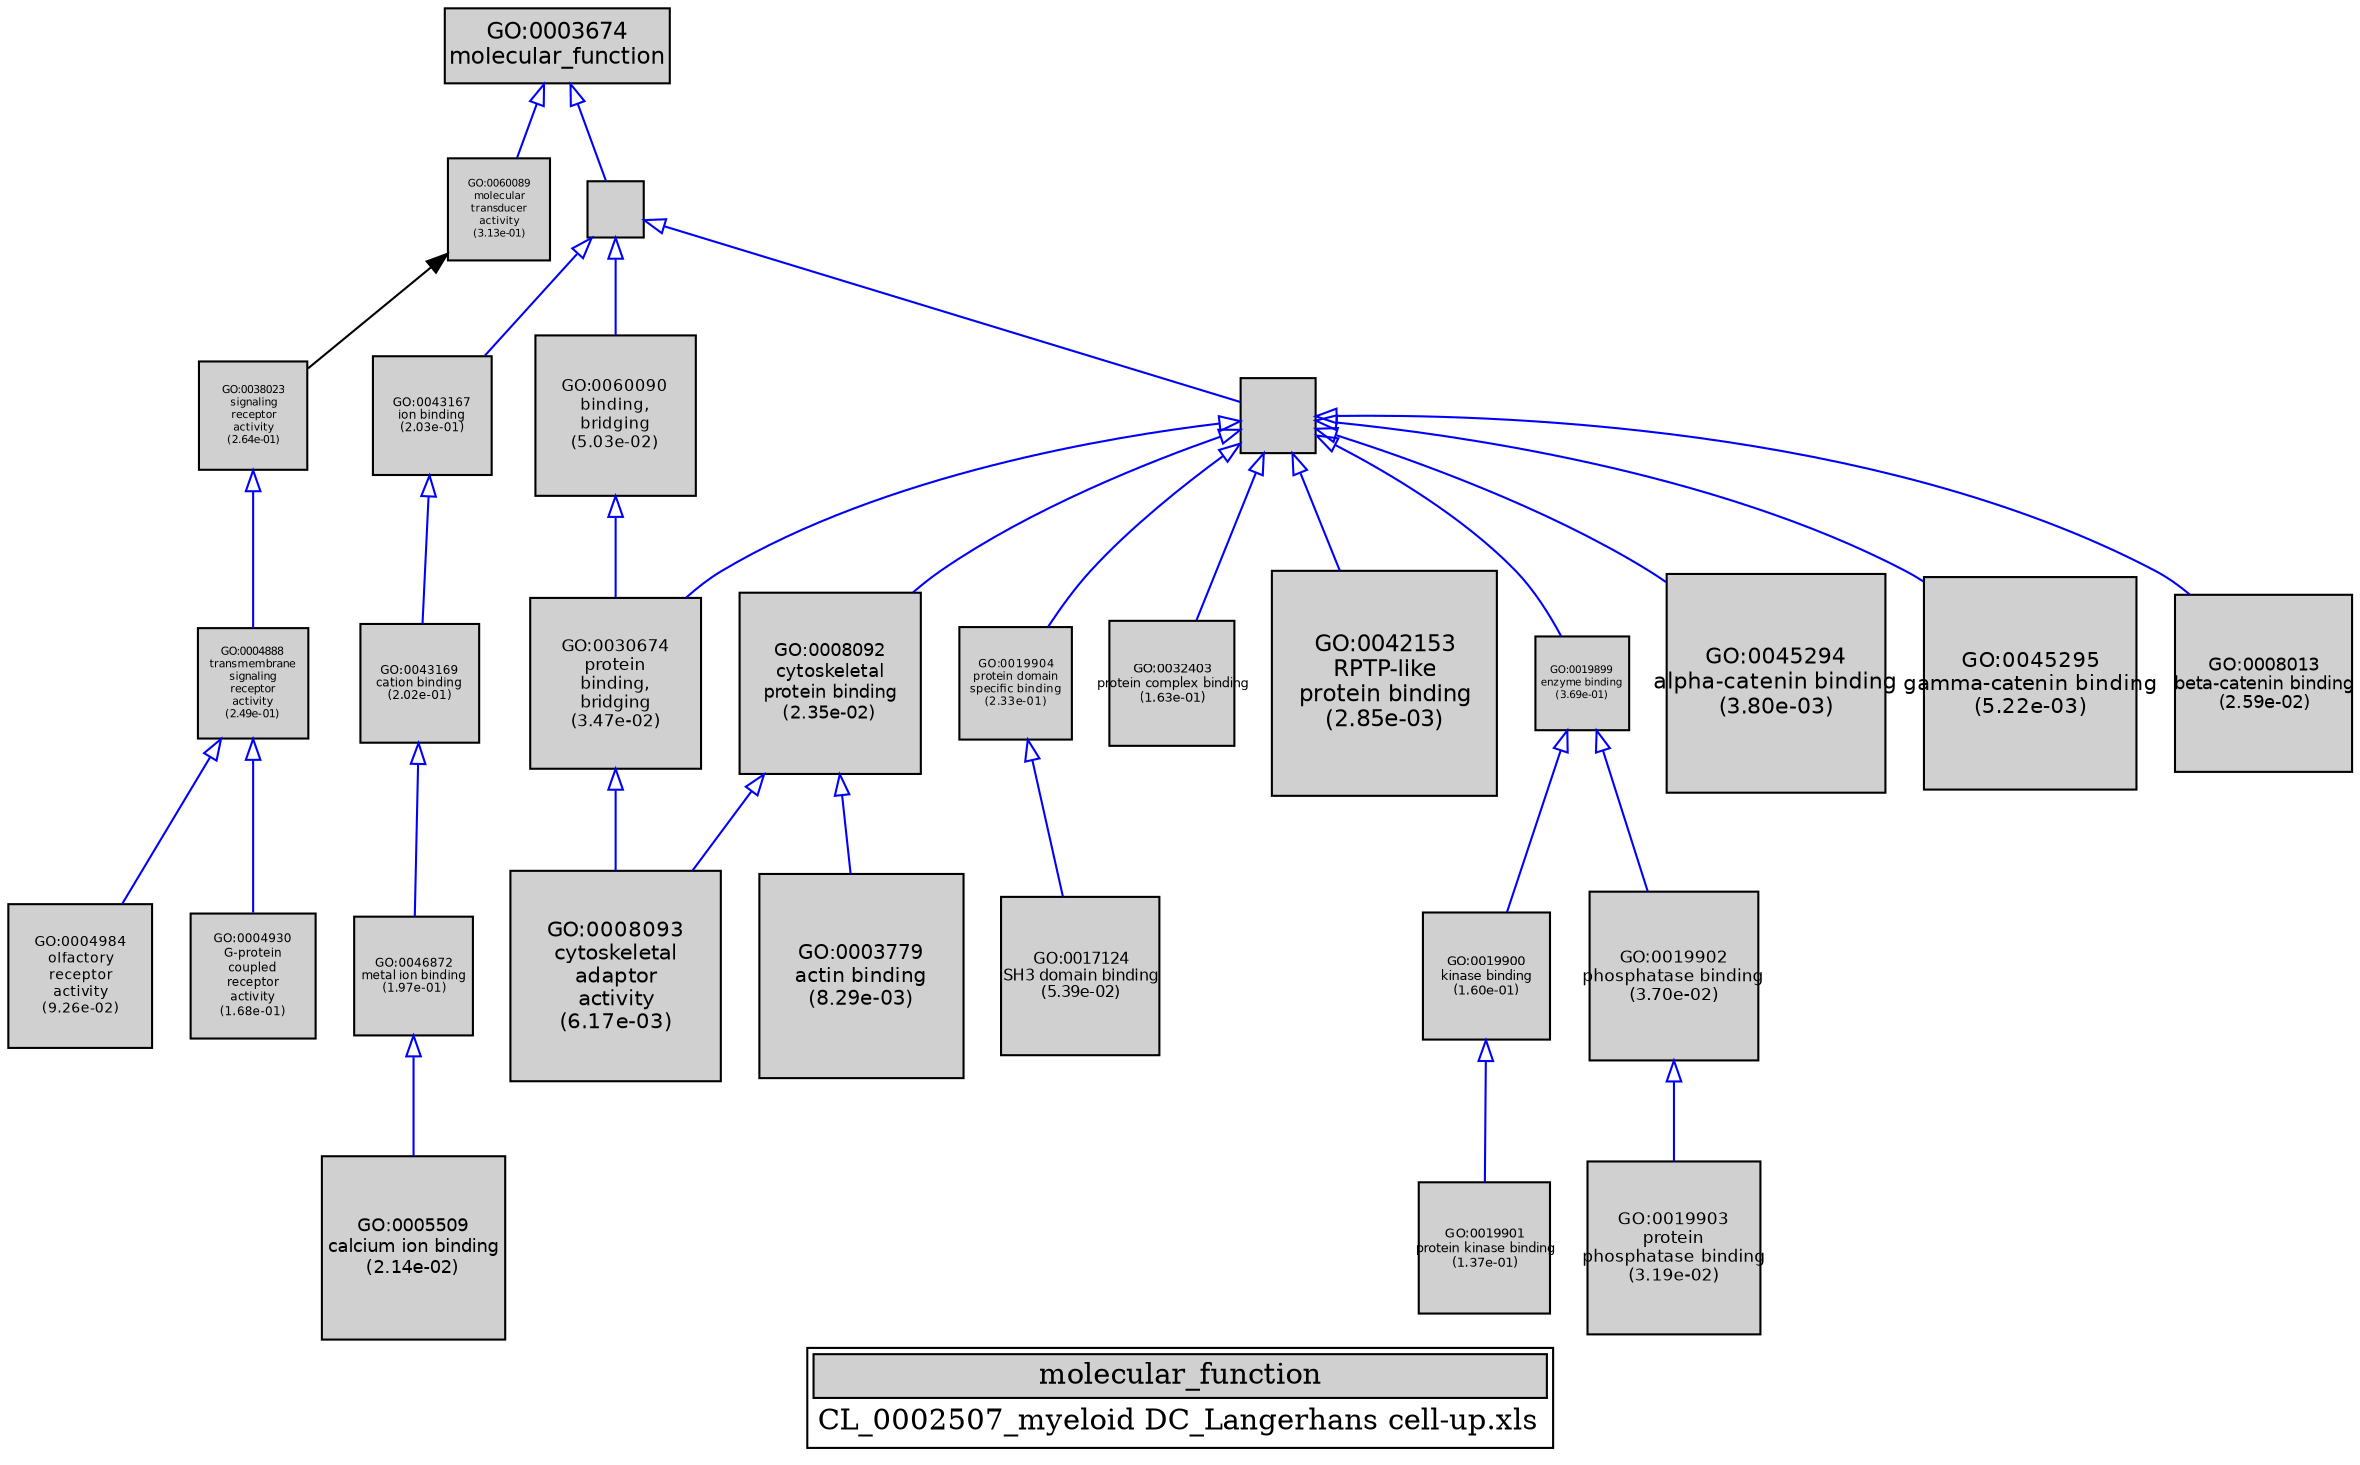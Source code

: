 digraph "molecular_function" {
graph [ bgcolor = "#FFFFFF", label = <<TABLE COLOR="black" BGCOLOR="white"><TR><TD COLSPAN="2" BGCOLOR="#D0D0D0"><FONT COLOR="black">molecular_function</FONT></TD></TR><TR><TD BORDER="0">CL_0002507_myeloid DC_Langerhans cell-up.xls</TD></TR></TABLE>> ];
node [ fontname = "Helvetica" ];

subgraph "nodes" {

node [ style = "filled", fixedsize = "true", width = 1, shape = "box", fontsize = 9, fillcolor = "#D0D0D0", fontcolor = "black", color = "black" ];

"GO:0042153" [ URL = "#GO:0042153", label = <<TABLE BORDER="0"><TR><TD>GO:0042153<BR/>RPTP-like<BR/>protein binding<BR/>(2.85e-03)</TD></TR></TABLE>>, width = 1.5, shape = "box", fontsize = 10.8, height = 1.5 ];
"GO:0019899" [ URL = "#GO:0019899", label = <<TABLE BORDER="0"><TR><TD>GO:0019899<BR/>enzyme binding<BR/>(3.69e-01)</TD></TR></TABLE>>, width = 0.625517094388, shape = "box", fontsize = 5.0, height = 0.625517094388 ];
"GO:0038023" [ URL = "#GO:0038023", label = <<TABLE BORDER="0"><TR><TD>GO:0038023<BR/>signaling<BR/>receptor<BR/>activity<BR/>(2.64e-01)</TD></TR></TABLE>>, width = 0.720225741764, shape = "box", fontsize = 5.1856253407, height = 0.720225741764 ];
"GO:0019900" [ URL = "#GO:0019900", label = <<TABLE BORDER="0"><TR><TD>GO:0019900<BR/>kinase binding<BR/>(1.60e-01)</TD></TR></TABLE>>, width = 0.842860092016, shape = "box", fontsize = 6.06859266251, height = 0.842860092016 ];
"GO:0046872" [ URL = "#GO:0046872", label = <<TABLE BORDER="0"><TR><TD>GO:0046872<BR/>metal ion binding<BR/>(1.97e-01)</TD></TR></TABLE>>, width = 0.794532501745, shape = "box", fontsize = 5.72063401256, height = 0.794532501745 ];
"GO:0019903" [ URL = "#GO:0019903", label = <<TABLE BORDER="0"><TR><TD>GO:0019903<BR/>protein<BR/>phosphatase binding<BR/>(3.19e-02)</TD></TR></TABLE>>, width = 1.15186846431, shape = "box", fontsize = 8.29345294304, height = 1.15186846431 ];
"GO:0003779" [ URL = "#GO:0003779", label = <<TABLE BORDER="0"><TR><TD>GO:0003779<BR/>actin binding<BR/>(8.29e-03)</TD></TR></TABLE>>, width = 1.35723529028, shape = "box", fontsize = 9.77209409001, height = 1.35723529028 ];
"GO:0030674" [ URL = "#GO:0030674", label = <<TABLE BORDER="0"><TR><TD>GO:0030674<BR/>protein<BR/>binding,<BR/>bridging<BR/>(3.47e-02)</TD></TR></TABLE>>, width = 1.13795655177, shape = "box", fontsize = 8.19328717272, height = 1.13795655177 ];
"GO:0004984" [ URL = "#GO:0004984", label = <<TABLE BORDER="0"><TR><TD>GO:0004984<BR/>olfactory<BR/>receptor<BR/>activity<BR/>(9.26e-02)</TD></TR></TABLE>>, width = 0.958900691216, shape = "box", fontsize = 6.90408497675, height = 0.958900691216 ];
"GO:0043169" [ URL = "#GO:0043169", label = <<TABLE BORDER="0"><TR><TD>GO:0043169<BR/>cation binding<BR/>(2.02e-01)</TD></TR></TABLE>>, width = 0.788466259091, shape = "box", fontsize = 5.67695706546, height = 0.788466259091 ];
"GO:0005509" [ URL = "#GO:0005509", label = <<TABLE BORDER="0"><TR><TD>GO:0005509<BR/>calcium ion binding<BR/>(2.14e-02)</TD></TR></TABLE>>, width = 1.21604593012, shape = "box", fontsize = 8.75553069687, height = 1.21604593012 ];
"GO:0060090" [ URL = "#GO:0060090", label = <<TABLE BORDER="0"><TR><TD>GO:0060090<BR/>binding,<BR/>bridging<BR/>(5.03e-02)</TD></TR></TABLE>>, width = 1.07381137608, shape = "box", fontsize = 7.7314419078, height = 1.07381137608 ];
"GO:0017124" [ URL = "#GO:0017124", label = <<TABLE BORDER="0"><TR><TD>GO:0017124<BR/>SH3 domain binding<BR/>(5.39e-02)</TD></TR></TABLE>>, width = 1.06130912813, shape = "box", fontsize = 7.64142572255, height = 1.06130912813 ];
"GO:0003674" [ URL = "#GO:0003674", label = <<TABLE BORDER="0"><TR><TD>GO:0003674<BR/>molecular_function</TD></TR></TABLE>>, width = 1.5, shape = "box", fontsize = 10.8 ];
"GO:0060089" [ URL = "#GO:0060089", label = <<TABLE BORDER="0"><TR><TD>GO:0060089<BR/>molecular<BR/>transducer<BR/>activity<BR/>(3.13e-01)</TD></TR></TABLE>>, width = 0.674210958132, shape = "box", fontsize = 5.0, height = 0.674210958132 ];
"GO:0004888" [ URL = "#GO:0004888", label = <<TABLE BORDER="0"><TR><TD>GO:0004888<BR/>transmembrane<BR/>signaling<BR/>receptor<BR/>activity<BR/>(2.49e-01)</TD></TR></TABLE>>, width = 0.735426364788, shape = "box", fontsize = 5.29506982648, height = 0.735426364788 ];
"GO:0019902" [ URL = "#GO:0019902", label = <<TABLE BORDER="0"><TR><TD>GO:0019902<BR/>phosphatase binding<BR/>(3.70e-02)</TD></TR></TABLE>>, width = 1.12709407862, shape = "box", fontsize = 8.1150773661, height = 1.12709407862 ];
"GO:0045294" [ URL = "#GO:0045294", label = <<TABLE BORDER="0"><TR><TD>GO:0045294<BR/>alpha-catenin binding<BR/>(3.80e-03)</TD></TR></TABLE>>, width = 1.46293775827, shape = "box", fontsize = 10.5331518595, height = 1.46293775827 ];
"GO:0045295" [ URL = "#GO:0045295", label = <<TABLE BORDER="0"><TR><TD>GO:0045295<BR/>gamma-catenin binding<BR/>(5.22e-03)</TD></TR></TABLE>>, width = 1.42080574339, shape = "box", fontsize = 10.2298013524, height = 1.42080574339 ];
"GO:0008013" [ URL = "#GO:0008013", label = <<TABLE BORDER="0"><TR><TD>GO:0008013<BR/>beta-catenin binding<BR/>(2.59e-02)</TD></TR></TABLE>>, width = 1.18612586369, shape = "box", fontsize = 8.5401062186, height = 1.18612586369 ];
"GO:0008093" [ URL = "#GO:0008093", label = <<TABLE BORDER="0"><TR><TD>GO:0008093<BR/>cytoskeletal<BR/>adaptor<BR/>activity<BR/>(6.17e-03)</TD></TR></TABLE>>, width = 1.39820847326, shape = "box", fontsize = 10.0671010075, height = 1.39820847326 ];
"GO:0005515" [ URL = "#GO:0005515", label = "", width = 0.494352979059, shape = "box", height = 0.494352979059 ];
"GO:0019904" [ URL = "#GO:0019904", label = <<TABLE BORDER="0"><TR><TD>GO:0019904<BR/>protein domain<BR/>specific binding<BR/>(2.33e-01)</TD></TR></TABLE>>, width = 0.752497485073, shape = "box", fontsize = 5.41798189253, height = 0.752497485073 ];
"GO:0043167" [ URL = "#GO:0043167", label = <<TABLE BORDER="0"><TR><TD>GO:0043167<BR/>ion binding<BR/>(2.03e-01)</TD></TR></TABLE>>, width = 0.786560859849, shape = "box", fontsize = 5.66323819091, height = 0.786560859849 ];
"GO:0019901" [ URL = "#GO:0019901", label = <<TABLE BORDER="0"><TR><TD>GO:0019901<BR/>protein kinase binding<BR/>(1.37e-01)</TD></TR></TABLE>>, width = 0.877015001051, shape = "box", fontsize = 6.31450800757, height = 0.877015001051 ];
"GO:0004930" [ URL = "#GO:0004930", label = <<TABLE BORDER="0"><TR><TD>GO:0004930<BR/>G-protein<BR/>coupled<BR/>receptor<BR/>activity<BR/>(1.68e-01)</TD></TR></TABLE>>, width = 0.831914616982, shape = "box", fontsize = 5.98978524227, height = 0.831914616982 ];
"GO:0008092" [ URL = "#GO:0008092", label = <<TABLE BORDER="0"><TR><TD>GO:0008092<BR/>cytoskeletal<BR/>protein binding<BR/>(2.35e-02)</TD></TR></TABLE>>, width = 1.2014463792, shape = "box", fontsize = 8.65041393022, height = 1.2014463792 ];
"GO:0005488" [ URL = "#GO:0005488", label = "", width = 0.376449726839, shape = "box", height = 0.376449726839 ];
"GO:0032403" [ URL = "#GO:0032403", label = <<TABLE BORDER="0"><TR><TD>GO:0032403<BR/>protein complex binding<BR/>(1.63e-01)</TD></TR></TABLE>>, width = 0.838257411159, shape = "box", fontsize = 6.03545336035, height = 0.838257411159 ];
}
subgraph "edges" {


edge [ dir = "back", weight = 1 ];
subgraph "regulates" {


edge [ color = "cyan", arrowtail = "none" ];
subgraph "positive" {


edge [ color = "green", arrowtail = "vee" ];
}
subgraph "negative" {


edge [ color = "red", arrowtail = "tee" ];
}
}
subgraph "part_of" {


edge [ color = "purple", arrowtail = "diamond", weight = 2.5 ];
}
subgraph "is_a" {


edge [ color = "blue", arrowtail = "empty", weight = 5.0 ];
"GO:0008092" -> "GO:0003779";
"GO:0019899" -> "GO:0019902";
"GO:0038023" -> "GO:0004888";
"GO:0043167" -> "GO:0043169";
"GO:0005515" -> "GO:0019899";
"GO:0005515" -> "GO:0030674";
"GO:0005515" -> "GO:0042153";
"GO:0019902" -> "GO:0019903";
"GO:0005515" -> "GO:0045294";
"GO:0005515" -> "GO:0008013";
"GO:0005515" -> "GO:0032403";
"GO:0043169" -> "GO:0046872";
"GO:0019904" -> "GO:0017124";
"GO:0046872" -> "GO:0005509";
"GO:0030674" -> "GO:0008093";
"GO:0003674" -> "GO:0060089";
"GO:0005488" -> "GO:0005515";
"GO:0004888" -> "GO:0004930";
"GO:0008092" -> "GO:0008093";
"GO:0005515" -> "GO:0008092";
"GO:0019900" -> "GO:0019901";
"GO:0060090" -> "GO:0030674";
"GO:0005515" -> "GO:0045295";
"GO:0004888" -> "GO:0004984";
"GO:0005488" -> "GO:0060090";
"GO:0005515" -> "GO:0019904";
"GO:0005488" -> "GO:0043167";
"GO:0019899" -> "GO:0019900";
"GO:0003674" -> "GO:0005488";
}
"GO:0060089" -> "GO:0038023";
}
}
